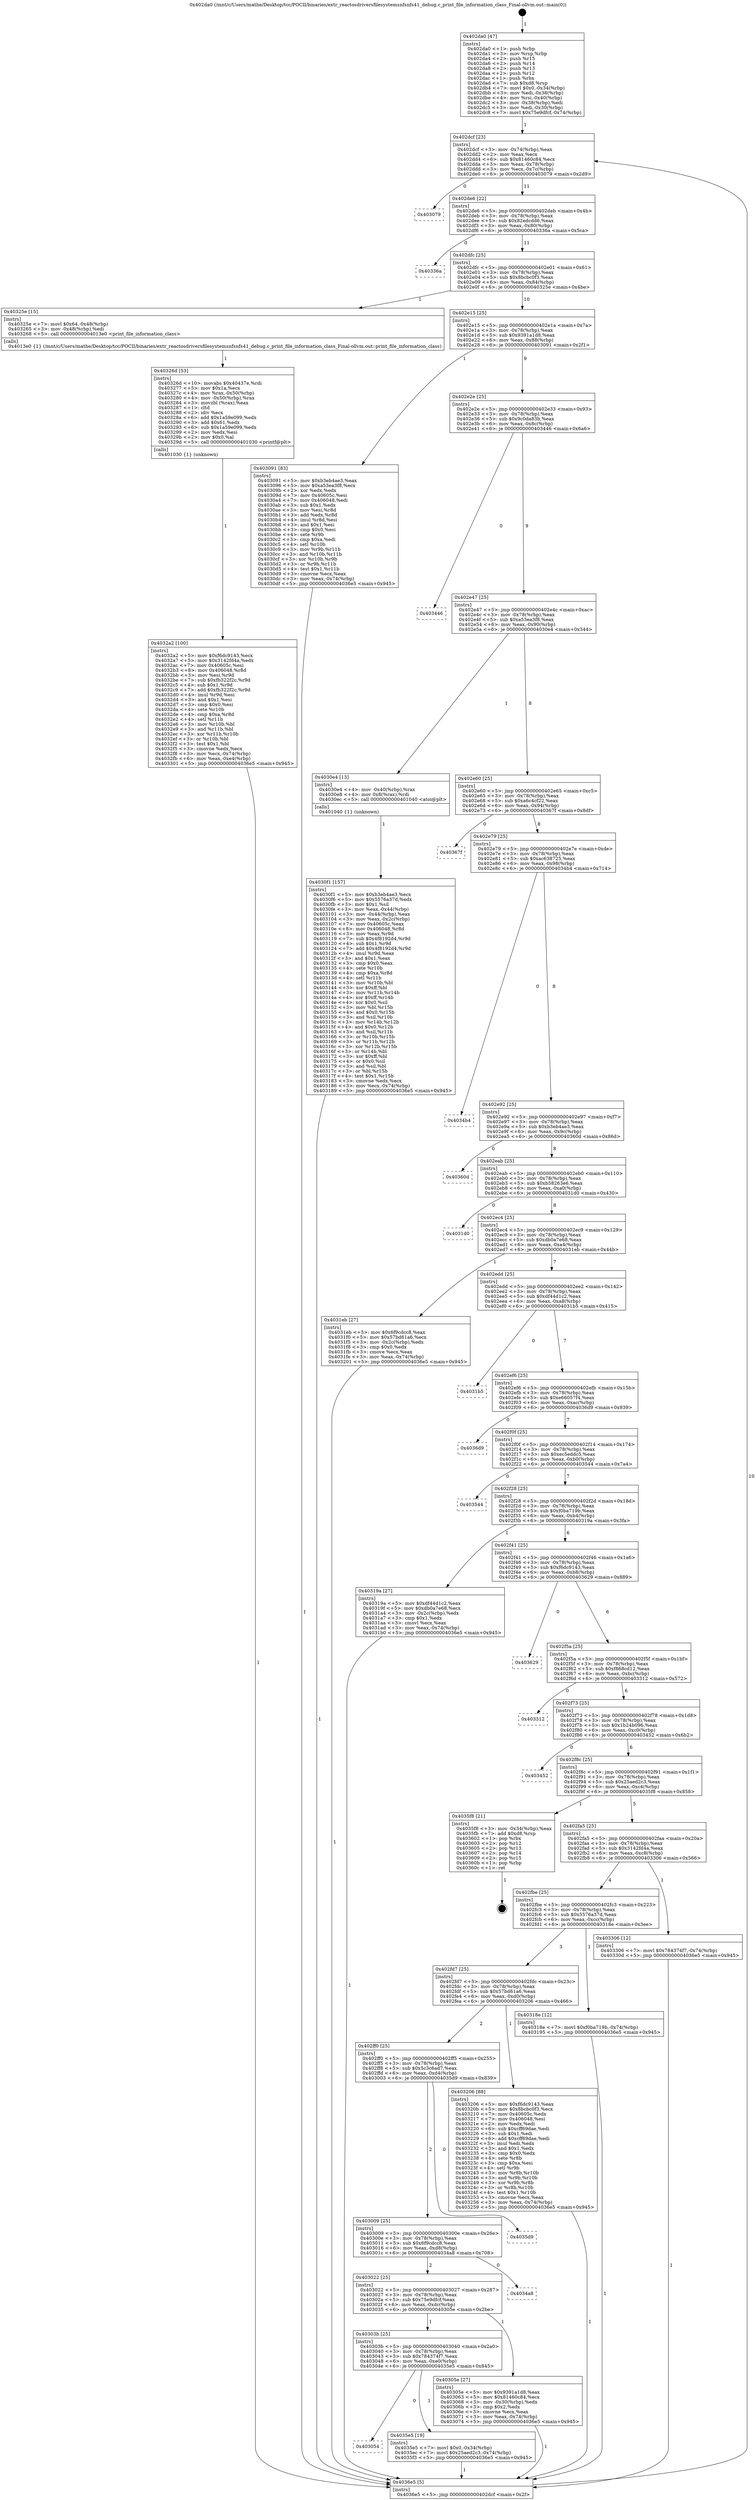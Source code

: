 digraph "0x402da0" {
  label = "0x402da0 (/mnt/c/Users/mathe/Desktop/tcc/POCII/binaries/extr_reactosdriversfilesystemsnfsnfs41_debug.c_print_file_information_class_Final-ollvm.out::main(0))"
  labelloc = "t"
  node[shape=record]

  Entry [label="",width=0.3,height=0.3,shape=circle,fillcolor=black,style=filled]
  "0x402dcf" [label="{
     0x402dcf [23]\l
     | [instrs]\l
     &nbsp;&nbsp;0x402dcf \<+3\>: mov -0x74(%rbp),%eax\l
     &nbsp;&nbsp;0x402dd2 \<+2\>: mov %eax,%ecx\l
     &nbsp;&nbsp;0x402dd4 \<+6\>: sub $0x81460c84,%ecx\l
     &nbsp;&nbsp;0x402dda \<+3\>: mov %eax,-0x78(%rbp)\l
     &nbsp;&nbsp;0x402ddd \<+3\>: mov %ecx,-0x7c(%rbp)\l
     &nbsp;&nbsp;0x402de0 \<+6\>: je 0000000000403079 \<main+0x2d9\>\l
  }"]
  "0x403079" [label="{
     0x403079\l
  }", style=dashed]
  "0x402de6" [label="{
     0x402de6 [22]\l
     | [instrs]\l
     &nbsp;&nbsp;0x402de6 \<+5\>: jmp 0000000000402deb \<main+0x4b\>\l
     &nbsp;&nbsp;0x402deb \<+3\>: mov -0x78(%rbp),%eax\l
     &nbsp;&nbsp;0x402dee \<+5\>: sub $0x82edcdd6,%eax\l
     &nbsp;&nbsp;0x402df3 \<+3\>: mov %eax,-0x80(%rbp)\l
     &nbsp;&nbsp;0x402df6 \<+6\>: je 000000000040336a \<main+0x5ca\>\l
  }"]
  Exit [label="",width=0.3,height=0.3,shape=circle,fillcolor=black,style=filled,peripheries=2]
  "0x40336a" [label="{
     0x40336a\l
  }", style=dashed]
  "0x402dfc" [label="{
     0x402dfc [25]\l
     | [instrs]\l
     &nbsp;&nbsp;0x402dfc \<+5\>: jmp 0000000000402e01 \<main+0x61\>\l
     &nbsp;&nbsp;0x402e01 \<+3\>: mov -0x78(%rbp),%eax\l
     &nbsp;&nbsp;0x402e04 \<+5\>: sub $0x8bcbc0f3,%eax\l
     &nbsp;&nbsp;0x402e09 \<+6\>: mov %eax,-0x84(%rbp)\l
     &nbsp;&nbsp;0x402e0f \<+6\>: je 000000000040325e \<main+0x4be\>\l
  }"]
  "0x403054" [label="{
     0x403054\l
  }", style=dashed]
  "0x40325e" [label="{
     0x40325e [15]\l
     | [instrs]\l
     &nbsp;&nbsp;0x40325e \<+7\>: movl $0x64,-0x48(%rbp)\l
     &nbsp;&nbsp;0x403265 \<+3\>: mov -0x48(%rbp),%edi\l
     &nbsp;&nbsp;0x403268 \<+5\>: call 00000000004013e0 \<print_file_information_class\>\l
     | [calls]\l
     &nbsp;&nbsp;0x4013e0 \{1\} (/mnt/c/Users/mathe/Desktop/tcc/POCII/binaries/extr_reactosdriversfilesystemsnfsnfs41_debug.c_print_file_information_class_Final-ollvm.out::print_file_information_class)\l
  }"]
  "0x402e15" [label="{
     0x402e15 [25]\l
     | [instrs]\l
     &nbsp;&nbsp;0x402e15 \<+5\>: jmp 0000000000402e1a \<main+0x7a\>\l
     &nbsp;&nbsp;0x402e1a \<+3\>: mov -0x78(%rbp),%eax\l
     &nbsp;&nbsp;0x402e1d \<+5\>: sub $0x9391a1d8,%eax\l
     &nbsp;&nbsp;0x402e22 \<+6\>: mov %eax,-0x88(%rbp)\l
     &nbsp;&nbsp;0x402e28 \<+6\>: je 0000000000403091 \<main+0x2f1\>\l
  }"]
  "0x4035e5" [label="{
     0x4035e5 [19]\l
     | [instrs]\l
     &nbsp;&nbsp;0x4035e5 \<+7\>: movl $0x0,-0x34(%rbp)\l
     &nbsp;&nbsp;0x4035ec \<+7\>: movl $0x25aed2c3,-0x74(%rbp)\l
     &nbsp;&nbsp;0x4035f3 \<+5\>: jmp 00000000004036e5 \<main+0x945\>\l
  }"]
  "0x403091" [label="{
     0x403091 [83]\l
     | [instrs]\l
     &nbsp;&nbsp;0x403091 \<+5\>: mov $0xb3eb4ae3,%eax\l
     &nbsp;&nbsp;0x403096 \<+5\>: mov $0xa53ea3f8,%ecx\l
     &nbsp;&nbsp;0x40309b \<+2\>: xor %edx,%edx\l
     &nbsp;&nbsp;0x40309d \<+7\>: mov 0x40605c,%esi\l
     &nbsp;&nbsp;0x4030a4 \<+7\>: mov 0x406048,%edi\l
     &nbsp;&nbsp;0x4030ab \<+3\>: sub $0x1,%edx\l
     &nbsp;&nbsp;0x4030ae \<+3\>: mov %esi,%r8d\l
     &nbsp;&nbsp;0x4030b1 \<+3\>: add %edx,%r8d\l
     &nbsp;&nbsp;0x4030b4 \<+4\>: imul %r8d,%esi\l
     &nbsp;&nbsp;0x4030b8 \<+3\>: and $0x1,%esi\l
     &nbsp;&nbsp;0x4030bb \<+3\>: cmp $0x0,%esi\l
     &nbsp;&nbsp;0x4030be \<+4\>: sete %r9b\l
     &nbsp;&nbsp;0x4030c2 \<+3\>: cmp $0xa,%edi\l
     &nbsp;&nbsp;0x4030c5 \<+4\>: setl %r10b\l
     &nbsp;&nbsp;0x4030c9 \<+3\>: mov %r9b,%r11b\l
     &nbsp;&nbsp;0x4030cc \<+3\>: and %r10b,%r11b\l
     &nbsp;&nbsp;0x4030cf \<+3\>: xor %r10b,%r9b\l
     &nbsp;&nbsp;0x4030d2 \<+3\>: or %r9b,%r11b\l
     &nbsp;&nbsp;0x4030d5 \<+4\>: test $0x1,%r11b\l
     &nbsp;&nbsp;0x4030d9 \<+3\>: cmovne %ecx,%eax\l
     &nbsp;&nbsp;0x4030dc \<+3\>: mov %eax,-0x74(%rbp)\l
     &nbsp;&nbsp;0x4030df \<+5\>: jmp 00000000004036e5 \<main+0x945\>\l
  }"]
  "0x402e2e" [label="{
     0x402e2e [25]\l
     | [instrs]\l
     &nbsp;&nbsp;0x402e2e \<+5\>: jmp 0000000000402e33 \<main+0x93\>\l
     &nbsp;&nbsp;0x402e33 \<+3\>: mov -0x78(%rbp),%eax\l
     &nbsp;&nbsp;0x402e36 \<+5\>: sub $0x9c0da83b,%eax\l
     &nbsp;&nbsp;0x402e3b \<+6\>: mov %eax,-0x8c(%rbp)\l
     &nbsp;&nbsp;0x402e41 \<+6\>: je 0000000000403446 \<main+0x6a6\>\l
  }"]
  "0x4032a2" [label="{
     0x4032a2 [100]\l
     | [instrs]\l
     &nbsp;&nbsp;0x4032a2 \<+5\>: mov $0xf6dc9143,%ecx\l
     &nbsp;&nbsp;0x4032a7 \<+5\>: mov $0x3142fd4a,%edx\l
     &nbsp;&nbsp;0x4032ac \<+7\>: mov 0x40605c,%esi\l
     &nbsp;&nbsp;0x4032b3 \<+8\>: mov 0x406048,%r8d\l
     &nbsp;&nbsp;0x4032bb \<+3\>: mov %esi,%r9d\l
     &nbsp;&nbsp;0x4032be \<+7\>: sub $0xfb322f2c,%r9d\l
     &nbsp;&nbsp;0x4032c5 \<+4\>: sub $0x1,%r9d\l
     &nbsp;&nbsp;0x4032c9 \<+7\>: add $0xfb322f2c,%r9d\l
     &nbsp;&nbsp;0x4032d0 \<+4\>: imul %r9d,%esi\l
     &nbsp;&nbsp;0x4032d4 \<+3\>: and $0x1,%esi\l
     &nbsp;&nbsp;0x4032d7 \<+3\>: cmp $0x0,%esi\l
     &nbsp;&nbsp;0x4032da \<+4\>: sete %r10b\l
     &nbsp;&nbsp;0x4032de \<+4\>: cmp $0xa,%r8d\l
     &nbsp;&nbsp;0x4032e2 \<+4\>: setl %r11b\l
     &nbsp;&nbsp;0x4032e6 \<+3\>: mov %r10b,%bl\l
     &nbsp;&nbsp;0x4032e9 \<+3\>: and %r11b,%bl\l
     &nbsp;&nbsp;0x4032ec \<+3\>: xor %r11b,%r10b\l
     &nbsp;&nbsp;0x4032ef \<+3\>: or %r10b,%bl\l
     &nbsp;&nbsp;0x4032f2 \<+3\>: test $0x1,%bl\l
     &nbsp;&nbsp;0x4032f5 \<+3\>: cmovne %edx,%ecx\l
     &nbsp;&nbsp;0x4032f8 \<+3\>: mov %ecx,-0x74(%rbp)\l
     &nbsp;&nbsp;0x4032fb \<+6\>: mov %eax,-0xe4(%rbp)\l
     &nbsp;&nbsp;0x403301 \<+5\>: jmp 00000000004036e5 \<main+0x945\>\l
  }"]
  "0x403446" [label="{
     0x403446\l
  }", style=dashed]
  "0x402e47" [label="{
     0x402e47 [25]\l
     | [instrs]\l
     &nbsp;&nbsp;0x402e47 \<+5\>: jmp 0000000000402e4c \<main+0xac\>\l
     &nbsp;&nbsp;0x402e4c \<+3\>: mov -0x78(%rbp),%eax\l
     &nbsp;&nbsp;0x402e4f \<+5\>: sub $0xa53ea3f8,%eax\l
     &nbsp;&nbsp;0x402e54 \<+6\>: mov %eax,-0x90(%rbp)\l
     &nbsp;&nbsp;0x402e5a \<+6\>: je 00000000004030e4 \<main+0x344\>\l
  }"]
  "0x40326d" [label="{
     0x40326d [53]\l
     | [instrs]\l
     &nbsp;&nbsp;0x40326d \<+10\>: movabs $0x40437e,%rdi\l
     &nbsp;&nbsp;0x403277 \<+5\>: mov $0x1a,%ecx\l
     &nbsp;&nbsp;0x40327c \<+4\>: mov %rax,-0x50(%rbp)\l
     &nbsp;&nbsp;0x403280 \<+4\>: mov -0x50(%rbp),%rax\l
     &nbsp;&nbsp;0x403284 \<+3\>: movzbl (%rax),%eax\l
     &nbsp;&nbsp;0x403287 \<+1\>: cltd\l
     &nbsp;&nbsp;0x403288 \<+2\>: idiv %ecx\l
     &nbsp;&nbsp;0x40328a \<+6\>: add $0x1a59e099,%edx\l
     &nbsp;&nbsp;0x403290 \<+3\>: add $0x61,%edx\l
     &nbsp;&nbsp;0x403293 \<+6\>: sub $0x1a59e099,%edx\l
     &nbsp;&nbsp;0x403299 \<+2\>: mov %edx,%esi\l
     &nbsp;&nbsp;0x40329b \<+2\>: mov $0x0,%al\l
     &nbsp;&nbsp;0x40329d \<+5\>: call 0000000000401030 \<printf@plt\>\l
     | [calls]\l
     &nbsp;&nbsp;0x401030 \{1\} (unknown)\l
  }"]
  "0x4030e4" [label="{
     0x4030e4 [13]\l
     | [instrs]\l
     &nbsp;&nbsp;0x4030e4 \<+4\>: mov -0x40(%rbp),%rax\l
     &nbsp;&nbsp;0x4030e8 \<+4\>: mov 0x8(%rax),%rdi\l
     &nbsp;&nbsp;0x4030ec \<+5\>: call 0000000000401040 \<atoi@plt\>\l
     | [calls]\l
     &nbsp;&nbsp;0x401040 \{1\} (unknown)\l
  }"]
  "0x402e60" [label="{
     0x402e60 [25]\l
     | [instrs]\l
     &nbsp;&nbsp;0x402e60 \<+5\>: jmp 0000000000402e65 \<main+0xc5\>\l
     &nbsp;&nbsp;0x402e65 \<+3\>: mov -0x78(%rbp),%eax\l
     &nbsp;&nbsp;0x402e68 \<+5\>: sub $0xa6c4cf22,%eax\l
     &nbsp;&nbsp;0x402e6d \<+6\>: mov %eax,-0x94(%rbp)\l
     &nbsp;&nbsp;0x402e73 \<+6\>: je 000000000040367f \<main+0x8df\>\l
  }"]
  "0x4030f1" [label="{
     0x4030f1 [157]\l
     | [instrs]\l
     &nbsp;&nbsp;0x4030f1 \<+5\>: mov $0xb3eb4ae3,%ecx\l
     &nbsp;&nbsp;0x4030f6 \<+5\>: mov $0x5576a37d,%edx\l
     &nbsp;&nbsp;0x4030fb \<+3\>: mov $0x1,%sil\l
     &nbsp;&nbsp;0x4030fe \<+3\>: mov %eax,-0x44(%rbp)\l
     &nbsp;&nbsp;0x403101 \<+3\>: mov -0x44(%rbp),%eax\l
     &nbsp;&nbsp;0x403104 \<+3\>: mov %eax,-0x2c(%rbp)\l
     &nbsp;&nbsp;0x403107 \<+7\>: mov 0x40605c,%eax\l
     &nbsp;&nbsp;0x40310e \<+8\>: mov 0x406048,%r8d\l
     &nbsp;&nbsp;0x403116 \<+3\>: mov %eax,%r9d\l
     &nbsp;&nbsp;0x403119 \<+7\>: sub $0x4f8192d4,%r9d\l
     &nbsp;&nbsp;0x403120 \<+4\>: sub $0x1,%r9d\l
     &nbsp;&nbsp;0x403124 \<+7\>: add $0x4f8192d4,%r9d\l
     &nbsp;&nbsp;0x40312b \<+4\>: imul %r9d,%eax\l
     &nbsp;&nbsp;0x40312f \<+3\>: and $0x1,%eax\l
     &nbsp;&nbsp;0x403132 \<+3\>: cmp $0x0,%eax\l
     &nbsp;&nbsp;0x403135 \<+4\>: sete %r10b\l
     &nbsp;&nbsp;0x403139 \<+4\>: cmp $0xa,%r8d\l
     &nbsp;&nbsp;0x40313d \<+4\>: setl %r11b\l
     &nbsp;&nbsp;0x403141 \<+3\>: mov %r10b,%bl\l
     &nbsp;&nbsp;0x403144 \<+3\>: xor $0xff,%bl\l
     &nbsp;&nbsp;0x403147 \<+3\>: mov %r11b,%r14b\l
     &nbsp;&nbsp;0x40314a \<+4\>: xor $0xff,%r14b\l
     &nbsp;&nbsp;0x40314e \<+4\>: xor $0x0,%sil\l
     &nbsp;&nbsp;0x403152 \<+3\>: mov %bl,%r15b\l
     &nbsp;&nbsp;0x403155 \<+4\>: and $0x0,%r15b\l
     &nbsp;&nbsp;0x403159 \<+3\>: and %sil,%r10b\l
     &nbsp;&nbsp;0x40315c \<+3\>: mov %r14b,%r12b\l
     &nbsp;&nbsp;0x40315f \<+4\>: and $0x0,%r12b\l
     &nbsp;&nbsp;0x403163 \<+3\>: and %sil,%r11b\l
     &nbsp;&nbsp;0x403166 \<+3\>: or %r10b,%r15b\l
     &nbsp;&nbsp;0x403169 \<+3\>: or %r11b,%r12b\l
     &nbsp;&nbsp;0x40316c \<+3\>: xor %r12b,%r15b\l
     &nbsp;&nbsp;0x40316f \<+3\>: or %r14b,%bl\l
     &nbsp;&nbsp;0x403172 \<+3\>: xor $0xff,%bl\l
     &nbsp;&nbsp;0x403175 \<+4\>: or $0x0,%sil\l
     &nbsp;&nbsp;0x403179 \<+3\>: and %sil,%bl\l
     &nbsp;&nbsp;0x40317c \<+3\>: or %bl,%r15b\l
     &nbsp;&nbsp;0x40317f \<+4\>: test $0x1,%r15b\l
     &nbsp;&nbsp;0x403183 \<+3\>: cmovne %edx,%ecx\l
     &nbsp;&nbsp;0x403186 \<+3\>: mov %ecx,-0x74(%rbp)\l
     &nbsp;&nbsp;0x403189 \<+5\>: jmp 00000000004036e5 \<main+0x945\>\l
  }"]
  "0x40367f" [label="{
     0x40367f\l
  }", style=dashed]
  "0x402e79" [label="{
     0x402e79 [25]\l
     | [instrs]\l
     &nbsp;&nbsp;0x402e79 \<+5\>: jmp 0000000000402e7e \<main+0xde\>\l
     &nbsp;&nbsp;0x402e7e \<+3\>: mov -0x78(%rbp),%eax\l
     &nbsp;&nbsp;0x402e81 \<+5\>: sub $0xac638725,%eax\l
     &nbsp;&nbsp;0x402e86 \<+6\>: mov %eax,-0x98(%rbp)\l
     &nbsp;&nbsp;0x402e8c \<+6\>: je 00000000004034b4 \<main+0x714\>\l
  }"]
  "0x402da0" [label="{
     0x402da0 [47]\l
     | [instrs]\l
     &nbsp;&nbsp;0x402da0 \<+1\>: push %rbp\l
     &nbsp;&nbsp;0x402da1 \<+3\>: mov %rsp,%rbp\l
     &nbsp;&nbsp;0x402da4 \<+2\>: push %r15\l
     &nbsp;&nbsp;0x402da6 \<+2\>: push %r14\l
     &nbsp;&nbsp;0x402da8 \<+2\>: push %r13\l
     &nbsp;&nbsp;0x402daa \<+2\>: push %r12\l
     &nbsp;&nbsp;0x402dac \<+1\>: push %rbx\l
     &nbsp;&nbsp;0x402dad \<+7\>: sub $0xd8,%rsp\l
     &nbsp;&nbsp;0x402db4 \<+7\>: movl $0x0,-0x34(%rbp)\l
     &nbsp;&nbsp;0x402dbb \<+3\>: mov %edi,-0x38(%rbp)\l
     &nbsp;&nbsp;0x402dbe \<+4\>: mov %rsi,-0x40(%rbp)\l
     &nbsp;&nbsp;0x402dc2 \<+3\>: mov -0x38(%rbp),%edi\l
     &nbsp;&nbsp;0x402dc5 \<+3\>: mov %edi,-0x30(%rbp)\l
     &nbsp;&nbsp;0x402dc8 \<+7\>: movl $0x75e9dfcf,-0x74(%rbp)\l
  }"]
  "0x4034b4" [label="{
     0x4034b4\l
  }", style=dashed]
  "0x402e92" [label="{
     0x402e92 [25]\l
     | [instrs]\l
     &nbsp;&nbsp;0x402e92 \<+5\>: jmp 0000000000402e97 \<main+0xf7\>\l
     &nbsp;&nbsp;0x402e97 \<+3\>: mov -0x78(%rbp),%eax\l
     &nbsp;&nbsp;0x402e9a \<+5\>: sub $0xb3eb4ae3,%eax\l
     &nbsp;&nbsp;0x402e9f \<+6\>: mov %eax,-0x9c(%rbp)\l
     &nbsp;&nbsp;0x402ea5 \<+6\>: je 000000000040360d \<main+0x86d\>\l
  }"]
  "0x4036e5" [label="{
     0x4036e5 [5]\l
     | [instrs]\l
     &nbsp;&nbsp;0x4036e5 \<+5\>: jmp 0000000000402dcf \<main+0x2f\>\l
  }"]
  "0x40360d" [label="{
     0x40360d\l
  }", style=dashed]
  "0x402eab" [label="{
     0x402eab [25]\l
     | [instrs]\l
     &nbsp;&nbsp;0x402eab \<+5\>: jmp 0000000000402eb0 \<main+0x110\>\l
     &nbsp;&nbsp;0x402eb0 \<+3\>: mov -0x78(%rbp),%eax\l
     &nbsp;&nbsp;0x402eb3 \<+5\>: sub $0xb58263e6,%eax\l
     &nbsp;&nbsp;0x402eb8 \<+6\>: mov %eax,-0xa0(%rbp)\l
     &nbsp;&nbsp;0x402ebe \<+6\>: je 00000000004031d0 \<main+0x430\>\l
  }"]
  "0x40303b" [label="{
     0x40303b [25]\l
     | [instrs]\l
     &nbsp;&nbsp;0x40303b \<+5\>: jmp 0000000000403040 \<main+0x2a0\>\l
     &nbsp;&nbsp;0x403040 \<+3\>: mov -0x78(%rbp),%eax\l
     &nbsp;&nbsp;0x403043 \<+5\>: sub $0x784374f7,%eax\l
     &nbsp;&nbsp;0x403048 \<+6\>: mov %eax,-0xe0(%rbp)\l
     &nbsp;&nbsp;0x40304e \<+6\>: je 00000000004035e5 \<main+0x845\>\l
  }"]
  "0x4031d0" [label="{
     0x4031d0\l
  }", style=dashed]
  "0x402ec4" [label="{
     0x402ec4 [25]\l
     | [instrs]\l
     &nbsp;&nbsp;0x402ec4 \<+5\>: jmp 0000000000402ec9 \<main+0x129\>\l
     &nbsp;&nbsp;0x402ec9 \<+3\>: mov -0x78(%rbp),%eax\l
     &nbsp;&nbsp;0x402ecc \<+5\>: sub $0xdb0a7e68,%eax\l
     &nbsp;&nbsp;0x402ed1 \<+6\>: mov %eax,-0xa4(%rbp)\l
     &nbsp;&nbsp;0x402ed7 \<+6\>: je 00000000004031eb \<main+0x44b\>\l
  }"]
  "0x40305e" [label="{
     0x40305e [27]\l
     | [instrs]\l
     &nbsp;&nbsp;0x40305e \<+5\>: mov $0x9391a1d8,%eax\l
     &nbsp;&nbsp;0x403063 \<+5\>: mov $0x81460c84,%ecx\l
     &nbsp;&nbsp;0x403068 \<+3\>: mov -0x30(%rbp),%edx\l
     &nbsp;&nbsp;0x40306b \<+3\>: cmp $0x2,%edx\l
     &nbsp;&nbsp;0x40306e \<+3\>: cmovne %ecx,%eax\l
     &nbsp;&nbsp;0x403071 \<+3\>: mov %eax,-0x74(%rbp)\l
     &nbsp;&nbsp;0x403074 \<+5\>: jmp 00000000004036e5 \<main+0x945\>\l
  }"]
  "0x4031eb" [label="{
     0x4031eb [27]\l
     | [instrs]\l
     &nbsp;&nbsp;0x4031eb \<+5\>: mov $0x6f9cdcc8,%eax\l
     &nbsp;&nbsp;0x4031f0 \<+5\>: mov $0x57bd61a6,%ecx\l
     &nbsp;&nbsp;0x4031f5 \<+3\>: mov -0x2c(%rbp),%edx\l
     &nbsp;&nbsp;0x4031f8 \<+3\>: cmp $0x0,%edx\l
     &nbsp;&nbsp;0x4031fb \<+3\>: cmove %ecx,%eax\l
     &nbsp;&nbsp;0x4031fe \<+3\>: mov %eax,-0x74(%rbp)\l
     &nbsp;&nbsp;0x403201 \<+5\>: jmp 00000000004036e5 \<main+0x945\>\l
  }"]
  "0x402edd" [label="{
     0x402edd [25]\l
     | [instrs]\l
     &nbsp;&nbsp;0x402edd \<+5\>: jmp 0000000000402ee2 \<main+0x142\>\l
     &nbsp;&nbsp;0x402ee2 \<+3\>: mov -0x78(%rbp),%eax\l
     &nbsp;&nbsp;0x402ee5 \<+5\>: sub $0xdf44d1c2,%eax\l
     &nbsp;&nbsp;0x402eea \<+6\>: mov %eax,-0xa8(%rbp)\l
     &nbsp;&nbsp;0x402ef0 \<+6\>: je 00000000004031b5 \<main+0x415\>\l
  }"]
  "0x403022" [label="{
     0x403022 [25]\l
     | [instrs]\l
     &nbsp;&nbsp;0x403022 \<+5\>: jmp 0000000000403027 \<main+0x287\>\l
     &nbsp;&nbsp;0x403027 \<+3\>: mov -0x78(%rbp),%eax\l
     &nbsp;&nbsp;0x40302a \<+5\>: sub $0x75e9dfcf,%eax\l
     &nbsp;&nbsp;0x40302f \<+6\>: mov %eax,-0xdc(%rbp)\l
     &nbsp;&nbsp;0x403035 \<+6\>: je 000000000040305e \<main+0x2be\>\l
  }"]
  "0x4031b5" [label="{
     0x4031b5\l
  }", style=dashed]
  "0x402ef6" [label="{
     0x402ef6 [25]\l
     | [instrs]\l
     &nbsp;&nbsp;0x402ef6 \<+5\>: jmp 0000000000402efb \<main+0x15b\>\l
     &nbsp;&nbsp;0x402efb \<+3\>: mov -0x78(%rbp),%eax\l
     &nbsp;&nbsp;0x402efe \<+5\>: sub $0xe66057f4,%eax\l
     &nbsp;&nbsp;0x402f03 \<+6\>: mov %eax,-0xac(%rbp)\l
     &nbsp;&nbsp;0x402f09 \<+6\>: je 00000000004036d9 \<main+0x939\>\l
  }"]
  "0x4034a8" [label="{
     0x4034a8\l
  }", style=dashed]
  "0x4036d9" [label="{
     0x4036d9\l
  }", style=dashed]
  "0x402f0f" [label="{
     0x402f0f [25]\l
     | [instrs]\l
     &nbsp;&nbsp;0x402f0f \<+5\>: jmp 0000000000402f14 \<main+0x174\>\l
     &nbsp;&nbsp;0x402f14 \<+3\>: mov -0x78(%rbp),%eax\l
     &nbsp;&nbsp;0x402f17 \<+5\>: sub $0xec5eddc5,%eax\l
     &nbsp;&nbsp;0x402f1c \<+6\>: mov %eax,-0xb0(%rbp)\l
     &nbsp;&nbsp;0x402f22 \<+6\>: je 0000000000403544 \<main+0x7a4\>\l
  }"]
  "0x403009" [label="{
     0x403009 [25]\l
     | [instrs]\l
     &nbsp;&nbsp;0x403009 \<+5\>: jmp 000000000040300e \<main+0x26e\>\l
     &nbsp;&nbsp;0x40300e \<+3\>: mov -0x78(%rbp),%eax\l
     &nbsp;&nbsp;0x403011 \<+5\>: sub $0x6f9cdcc8,%eax\l
     &nbsp;&nbsp;0x403016 \<+6\>: mov %eax,-0xd8(%rbp)\l
     &nbsp;&nbsp;0x40301c \<+6\>: je 00000000004034a8 \<main+0x708\>\l
  }"]
  "0x403544" [label="{
     0x403544\l
  }", style=dashed]
  "0x402f28" [label="{
     0x402f28 [25]\l
     | [instrs]\l
     &nbsp;&nbsp;0x402f28 \<+5\>: jmp 0000000000402f2d \<main+0x18d\>\l
     &nbsp;&nbsp;0x402f2d \<+3\>: mov -0x78(%rbp),%eax\l
     &nbsp;&nbsp;0x402f30 \<+5\>: sub $0xf0ba719b,%eax\l
     &nbsp;&nbsp;0x402f35 \<+6\>: mov %eax,-0xb4(%rbp)\l
     &nbsp;&nbsp;0x402f3b \<+6\>: je 000000000040319a \<main+0x3fa\>\l
  }"]
  "0x4035d9" [label="{
     0x4035d9\l
  }", style=dashed]
  "0x40319a" [label="{
     0x40319a [27]\l
     | [instrs]\l
     &nbsp;&nbsp;0x40319a \<+5\>: mov $0xdf44d1c2,%eax\l
     &nbsp;&nbsp;0x40319f \<+5\>: mov $0xdb0a7e68,%ecx\l
     &nbsp;&nbsp;0x4031a4 \<+3\>: mov -0x2c(%rbp),%edx\l
     &nbsp;&nbsp;0x4031a7 \<+3\>: cmp $0x1,%edx\l
     &nbsp;&nbsp;0x4031aa \<+3\>: cmovl %ecx,%eax\l
     &nbsp;&nbsp;0x4031ad \<+3\>: mov %eax,-0x74(%rbp)\l
     &nbsp;&nbsp;0x4031b0 \<+5\>: jmp 00000000004036e5 \<main+0x945\>\l
  }"]
  "0x402f41" [label="{
     0x402f41 [25]\l
     | [instrs]\l
     &nbsp;&nbsp;0x402f41 \<+5\>: jmp 0000000000402f46 \<main+0x1a6\>\l
     &nbsp;&nbsp;0x402f46 \<+3\>: mov -0x78(%rbp),%eax\l
     &nbsp;&nbsp;0x402f49 \<+5\>: sub $0xf6dc9143,%eax\l
     &nbsp;&nbsp;0x402f4e \<+6\>: mov %eax,-0xb8(%rbp)\l
     &nbsp;&nbsp;0x402f54 \<+6\>: je 0000000000403629 \<main+0x889\>\l
  }"]
  "0x402ff0" [label="{
     0x402ff0 [25]\l
     | [instrs]\l
     &nbsp;&nbsp;0x402ff0 \<+5\>: jmp 0000000000402ff5 \<main+0x255\>\l
     &nbsp;&nbsp;0x402ff5 \<+3\>: mov -0x78(%rbp),%eax\l
     &nbsp;&nbsp;0x402ff8 \<+5\>: sub $0x5c3c6ad7,%eax\l
     &nbsp;&nbsp;0x402ffd \<+6\>: mov %eax,-0xd4(%rbp)\l
     &nbsp;&nbsp;0x403003 \<+6\>: je 00000000004035d9 \<main+0x839\>\l
  }"]
  "0x403629" [label="{
     0x403629\l
  }", style=dashed]
  "0x402f5a" [label="{
     0x402f5a [25]\l
     | [instrs]\l
     &nbsp;&nbsp;0x402f5a \<+5\>: jmp 0000000000402f5f \<main+0x1bf\>\l
     &nbsp;&nbsp;0x402f5f \<+3\>: mov -0x78(%rbp),%eax\l
     &nbsp;&nbsp;0x402f62 \<+5\>: sub $0xf868cd12,%eax\l
     &nbsp;&nbsp;0x402f67 \<+6\>: mov %eax,-0xbc(%rbp)\l
     &nbsp;&nbsp;0x402f6d \<+6\>: je 0000000000403312 \<main+0x572\>\l
  }"]
  "0x403206" [label="{
     0x403206 [88]\l
     | [instrs]\l
     &nbsp;&nbsp;0x403206 \<+5\>: mov $0xf6dc9143,%eax\l
     &nbsp;&nbsp;0x40320b \<+5\>: mov $0x8bcbc0f3,%ecx\l
     &nbsp;&nbsp;0x403210 \<+7\>: mov 0x40605c,%edx\l
     &nbsp;&nbsp;0x403217 \<+7\>: mov 0x406048,%esi\l
     &nbsp;&nbsp;0x40321e \<+2\>: mov %edx,%edi\l
     &nbsp;&nbsp;0x403220 \<+6\>: sub $0xcff69dae,%edi\l
     &nbsp;&nbsp;0x403226 \<+3\>: sub $0x1,%edi\l
     &nbsp;&nbsp;0x403229 \<+6\>: add $0xcff69dae,%edi\l
     &nbsp;&nbsp;0x40322f \<+3\>: imul %edi,%edx\l
     &nbsp;&nbsp;0x403232 \<+3\>: and $0x1,%edx\l
     &nbsp;&nbsp;0x403235 \<+3\>: cmp $0x0,%edx\l
     &nbsp;&nbsp;0x403238 \<+4\>: sete %r8b\l
     &nbsp;&nbsp;0x40323c \<+3\>: cmp $0xa,%esi\l
     &nbsp;&nbsp;0x40323f \<+4\>: setl %r9b\l
     &nbsp;&nbsp;0x403243 \<+3\>: mov %r8b,%r10b\l
     &nbsp;&nbsp;0x403246 \<+3\>: and %r9b,%r10b\l
     &nbsp;&nbsp;0x403249 \<+3\>: xor %r9b,%r8b\l
     &nbsp;&nbsp;0x40324c \<+3\>: or %r8b,%r10b\l
     &nbsp;&nbsp;0x40324f \<+4\>: test $0x1,%r10b\l
     &nbsp;&nbsp;0x403253 \<+3\>: cmovne %ecx,%eax\l
     &nbsp;&nbsp;0x403256 \<+3\>: mov %eax,-0x74(%rbp)\l
     &nbsp;&nbsp;0x403259 \<+5\>: jmp 00000000004036e5 \<main+0x945\>\l
  }"]
  "0x403312" [label="{
     0x403312\l
  }", style=dashed]
  "0x402f73" [label="{
     0x402f73 [25]\l
     | [instrs]\l
     &nbsp;&nbsp;0x402f73 \<+5\>: jmp 0000000000402f78 \<main+0x1d8\>\l
     &nbsp;&nbsp;0x402f78 \<+3\>: mov -0x78(%rbp),%eax\l
     &nbsp;&nbsp;0x402f7b \<+5\>: sub $0x1b24b096,%eax\l
     &nbsp;&nbsp;0x402f80 \<+6\>: mov %eax,-0xc0(%rbp)\l
     &nbsp;&nbsp;0x402f86 \<+6\>: je 0000000000403452 \<main+0x6b2\>\l
  }"]
  "0x402fd7" [label="{
     0x402fd7 [25]\l
     | [instrs]\l
     &nbsp;&nbsp;0x402fd7 \<+5\>: jmp 0000000000402fdc \<main+0x23c\>\l
     &nbsp;&nbsp;0x402fdc \<+3\>: mov -0x78(%rbp),%eax\l
     &nbsp;&nbsp;0x402fdf \<+5\>: sub $0x57bd61a6,%eax\l
     &nbsp;&nbsp;0x402fe4 \<+6\>: mov %eax,-0xd0(%rbp)\l
     &nbsp;&nbsp;0x402fea \<+6\>: je 0000000000403206 \<main+0x466\>\l
  }"]
  "0x403452" [label="{
     0x403452\l
  }", style=dashed]
  "0x402f8c" [label="{
     0x402f8c [25]\l
     | [instrs]\l
     &nbsp;&nbsp;0x402f8c \<+5\>: jmp 0000000000402f91 \<main+0x1f1\>\l
     &nbsp;&nbsp;0x402f91 \<+3\>: mov -0x78(%rbp),%eax\l
     &nbsp;&nbsp;0x402f94 \<+5\>: sub $0x25aed2c3,%eax\l
     &nbsp;&nbsp;0x402f99 \<+6\>: mov %eax,-0xc4(%rbp)\l
     &nbsp;&nbsp;0x402f9f \<+6\>: je 00000000004035f8 \<main+0x858\>\l
  }"]
  "0x40318e" [label="{
     0x40318e [12]\l
     | [instrs]\l
     &nbsp;&nbsp;0x40318e \<+7\>: movl $0xf0ba719b,-0x74(%rbp)\l
     &nbsp;&nbsp;0x403195 \<+5\>: jmp 00000000004036e5 \<main+0x945\>\l
  }"]
  "0x4035f8" [label="{
     0x4035f8 [21]\l
     | [instrs]\l
     &nbsp;&nbsp;0x4035f8 \<+3\>: mov -0x34(%rbp),%eax\l
     &nbsp;&nbsp;0x4035fb \<+7\>: add $0xd8,%rsp\l
     &nbsp;&nbsp;0x403602 \<+1\>: pop %rbx\l
     &nbsp;&nbsp;0x403603 \<+2\>: pop %r12\l
     &nbsp;&nbsp;0x403605 \<+2\>: pop %r13\l
     &nbsp;&nbsp;0x403607 \<+2\>: pop %r14\l
     &nbsp;&nbsp;0x403609 \<+2\>: pop %r15\l
     &nbsp;&nbsp;0x40360b \<+1\>: pop %rbp\l
     &nbsp;&nbsp;0x40360c \<+1\>: ret\l
  }"]
  "0x402fa5" [label="{
     0x402fa5 [25]\l
     | [instrs]\l
     &nbsp;&nbsp;0x402fa5 \<+5\>: jmp 0000000000402faa \<main+0x20a\>\l
     &nbsp;&nbsp;0x402faa \<+3\>: mov -0x78(%rbp),%eax\l
     &nbsp;&nbsp;0x402fad \<+5\>: sub $0x3142fd4a,%eax\l
     &nbsp;&nbsp;0x402fb2 \<+6\>: mov %eax,-0xc8(%rbp)\l
     &nbsp;&nbsp;0x402fb8 \<+6\>: je 0000000000403306 \<main+0x566\>\l
  }"]
  "0x402fbe" [label="{
     0x402fbe [25]\l
     | [instrs]\l
     &nbsp;&nbsp;0x402fbe \<+5\>: jmp 0000000000402fc3 \<main+0x223\>\l
     &nbsp;&nbsp;0x402fc3 \<+3\>: mov -0x78(%rbp),%eax\l
     &nbsp;&nbsp;0x402fc6 \<+5\>: sub $0x5576a37d,%eax\l
     &nbsp;&nbsp;0x402fcb \<+6\>: mov %eax,-0xcc(%rbp)\l
     &nbsp;&nbsp;0x402fd1 \<+6\>: je 000000000040318e \<main+0x3ee\>\l
  }"]
  "0x403306" [label="{
     0x403306 [12]\l
     | [instrs]\l
     &nbsp;&nbsp;0x403306 \<+7\>: movl $0x784374f7,-0x74(%rbp)\l
     &nbsp;&nbsp;0x40330d \<+5\>: jmp 00000000004036e5 \<main+0x945\>\l
  }"]
  Entry -> "0x402da0" [label=" 1"]
  "0x402dcf" -> "0x403079" [label=" 0"]
  "0x402dcf" -> "0x402de6" [label=" 11"]
  "0x4035f8" -> Exit [label=" 1"]
  "0x402de6" -> "0x40336a" [label=" 0"]
  "0x402de6" -> "0x402dfc" [label=" 11"]
  "0x4035e5" -> "0x4036e5" [label=" 1"]
  "0x402dfc" -> "0x40325e" [label=" 1"]
  "0x402dfc" -> "0x402e15" [label=" 10"]
  "0x40303b" -> "0x403054" [label=" 0"]
  "0x402e15" -> "0x403091" [label=" 1"]
  "0x402e15" -> "0x402e2e" [label=" 9"]
  "0x40303b" -> "0x4035e5" [label=" 1"]
  "0x402e2e" -> "0x403446" [label=" 0"]
  "0x402e2e" -> "0x402e47" [label=" 9"]
  "0x403306" -> "0x4036e5" [label=" 1"]
  "0x402e47" -> "0x4030e4" [label=" 1"]
  "0x402e47" -> "0x402e60" [label=" 8"]
  "0x4032a2" -> "0x4036e5" [label=" 1"]
  "0x402e60" -> "0x40367f" [label=" 0"]
  "0x402e60" -> "0x402e79" [label=" 8"]
  "0x40326d" -> "0x4032a2" [label=" 1"]
  "0x402e79" -> "0x4034b4" [label=" 0"]
  "0x402e79" -> "0x402e92" [label=" 8"]
  "0x40325e" -> "0x40326d" [label=" 1"]
  "0x402e92" -> "0x40360d" [label=" 0"]
  "0x402e92" -> "0x402eab" [label=" 8"]
  "0x403206" -> "0x4036e5" [label=" 1"]
  "0x402eab" -> "0x4031d0" [label=" 0"]
  "0x402eab" -> "0x402ec4" [label=" 8"]
  "0x4031eb" -> "0x4036e5" [label=" 1"]
  "0x402ec4" -> "0x4031eb" [label=" 1"]
  "0x402ec4" -> "0x402edd" [label=" 7"]
  "0x40319a" -> "0x4036e5" [label=" 1"]
  "0x402edd" -> "0x4031b5" [label=" 0"]
  "0x402edd" -> "0x402ef6" [label=" 7"]
  "0x4030f1" -> "0x4036e5" [label=" 1"]
  "0x402ef6" -> "0x4036d9" [label=" 0"]
  "0x402ef6" -> "0x402f0f" [label=" 7"]
  "0x4030e4" -> "0x4030f1" [label=" 1"]
  "0x402f0f" -> "0x403544" [label=" 0"]
  "0x402f0f" -> "0x402f28" [label=" 7"]
  "0x4036e5" -> "0x402dcf" [label=" 10"]
  "0x402f28" -> "0x40319a" [label=" 1"]
  "0x402f28" -> "0x402f41" [label=" 6"]
  "0x402da0" -> "0x402dcf" [label=" 1"]
  "0x402f41" -> "0x403629" [label=" 0"]
  "0x402f41" -> "0x402f5a" [label=" 6"]
  "0x403022" -> "0x40303b" [label=" 1"]
  "0x402f5a" -> "0x403312" [label=" 0"]
  "0x402f5a" -> "0x402f73" [label=" 6"]
  "0x403022" -> "0x40305e" [label=" 1"]
  "0x402f73" -> "0x403452" [label=" 0"]
  "0x402f73" -> "0x402f8c" [label=" 6"]
  "0x403009" -> "0x403022" [label=" 2"]
  "0x402f8c" -> "0x4035f8" [label=" 1"]
  "0x402f8c" -> "0x402fa5" [label=" 5"]
  "0x403009" -> "0x4034a8" [label=" 0"]
  "0x402fa5" -> "0x403306" [label=" 1"]
  "0x402fa5" -> "0x402fbe" [label=" 4"]
  "0x403091" -> "0x4036e5" [label=" 1"]
  "0x402fbe" -> "0x40318e" [label=" 1"]
  "0x402fbe" -> "0x402fd7" [label=" 3"]
  "0x40318e" -> "0x4036e5" [label=" 1"]
  "0x402fd7" -> "0x403206" [label=" 1"]
  "0x402fd7" -> "0x402ff0" [label=" 2"]
  "0x40305e" -> "0x4036e5" [label=" 1"]
  "0x402ff0" -> "0x4035d9" [label=" 0"]
  "0x402ff0" -> "0x403009" [label=" 2"]
}
